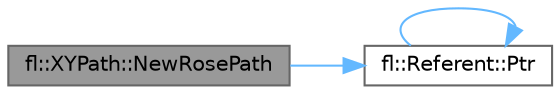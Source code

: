 digraph "fl::XYPath::NewRosePath"
{
 // INTERACTIVE_SVG=YES
 // LATEX_PDF_SIZE
  bgcolor="transparent";
  edge [fontname=Helvetica,fontsize=10,labelfontname=Helvetica,labelfontsize=10];
  node [fontname=Helvetica,fontsize=10,shape=box,height=0.2,width=0.4];
  rankdir="LR";
  Node1 [id="Node000001",label="fl::XYPath::NewRosePath",height=0.2,width=0.4,color="gray40", fillcolor="grey60", style="filled", fontcolor="black",tooltip=" "];
  Node1 -> Node2 [id="edge1_Node000001_Node000002",color="steelblue1",style="solid",tooltip=" "];
  Node2 [id="Node000002",label="fl::Referent::Ptr",height=0.2,width=0.4,color="grey40", fillcolor="white", style="filled",URL="$d6/d16/classfl_1_1_referent_ac307d7460608cba1c4b2d401619abbc2.html#ac307d7460608cba1c4b2d401619abbc2",tooltip=" "];
  Node2 -> Node2 [id="edge2_Node000002_Node000002",color="steelblue1",style="solid",tooltip=" "];
}
